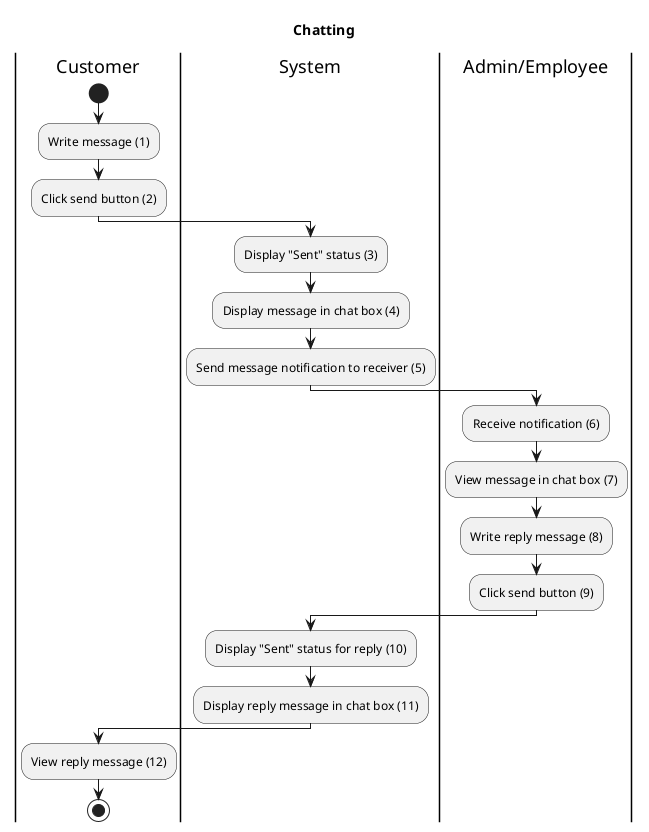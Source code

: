 @startuml
title Chatting

|Customer|
start
:Write message (1);
:Click send button (2);

|System|
:Display "Sent" status (3);
:Display message in chat box (4);
:Send message notification to receiver (5);

|Admin/Employee|
:Receive notification (6);
:View message in chat box (7);
:Write reply message (8);
:Click send button (9);

|System|
:Display "Sent" status for reply (10);
:Display reply message in chat box (11);

|Customer|
:View reply message (12);

stop
@enduml